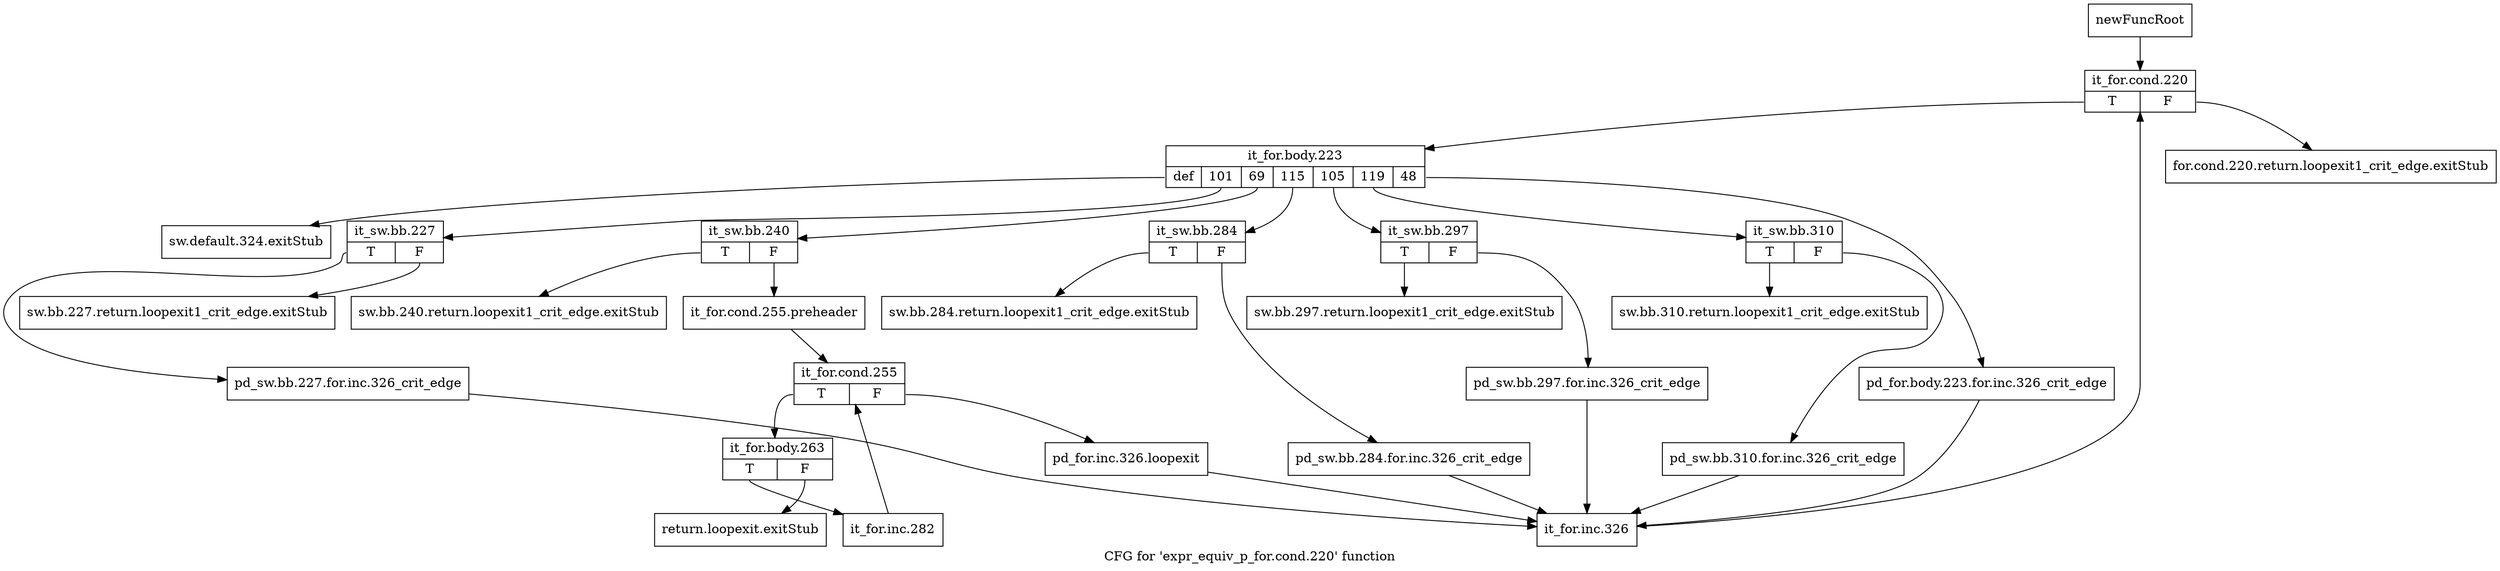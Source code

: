 digraph "CFG for 'expr_equiv_p_for.cond.220' function" {
	label="CFG for 'expr_equiv_p_for.cond.220' function";

	Node0xb162e50 [shape=record,label="{newFuncRoot}"];
	Node0xb162e50 -> Node0xb163120;
	Node0xb162ea0 [shape=record,label="{for.cond.220.return.loopexit1_crit_edge.exitStub}"];
	Node0xb162ef0 [shape=record,label="{sw.default.324.exitStub}"];
	Node0xb162f40 [shape=record,label="{sw.bb.310.return.loopexit1_crit_edge.exitStub}"];
	Node0xb162f90 [shape=record,label="{sw.bb.297.return.loopexit1_crit_edge.exitStub}"];
	Node0xb162fe0 [shape=record,label="{sw.bb.284.return.loopexit1_crit_edge.exitStub}"];
	Node0xb163030 [shape=record,label="{sw.bb.240.return.loopexit1_crit_edge.exitStub}"];
	Node0xb163080 [shape=record,label="{return.loopexit.exitStub}"];
	Node0xb1630d0 [shape=record,label="{sw.bb.227.return.loopexit1_crit_edge.exitStub}"];
	Node0xb163120 [shape=record,label="{it_for.cond.220|{<s0>T|<s1>F}}"];
	Node0xb163120:s0 -> Node0xb163170;
	Node0xb163120:s1 -> Node0xb162ea0;
	Node0xb163170 [shape=record,label="{it_for.body.223|{<s0>def|<s1>101|<s2>69|<s3>115|<s4>105|<s5>119|<s6>48}}"];
	Node0xb163170:s0 -> Node0xb162ef0;
	Node0xb163170:s1 -> Node0xb1635d0;
	Node0xb163170:s2 -> Node0xb1633f0;
	Node0xb163170:s3 -> Node0xb163350;
	Node0xb163170:s4 -> Node0xb1632b0;
	Node0xb163170:s5 -> Node0xb163210;
	Node0xb163170:s6 -> Node0xb1631c0;
	Node0xb1631c0 [shape=record,label="{pd_for.body.223.for.inc.326_crit_edge}"];
	Node0xb1631c0 -> Node0xb163670;
	Node0xb163210 [shape=record,label="{it_sw.bb.310|{<s0>T|<s1>F}}"];
	Node0xb163210:s0 -> Node0xb162f40;
	Node0xb163210:s1 -> Node0xb163260;
	Node0xb163260 [shape=record,label="{pd_sw.bb.310.for.inc.326_crit_edge}"];
	Node0xb163260 -> Node0xb163670;
	Node0xb1632b0 [shape=record,label="{it_sw.bb.297|{<s0>T|<s1>F}}"];
	Node0xb1632b0:s0 -> Node0xb162f90;
	Node0xb1632b0:s1 -> Node0xb163300;
	Node0xb163300 [shape=record,label="{pd_sw.bb.297.for.inc.326_crit_edge}"];
	Node0xb163300 -> Node0xb163670;
	Node0xb163350 [shape=record,label="{it_sw.bb.284|{<s0>T|<s1>F}}"];
	Node0xb163350:s0 -> Node0xb162fe0;
	Node0xb163350:s1 -> Node0xb1633a0;
	Node0xb1633a0 [shape=record,label="{pd_sw.bb.284.for.inc.326_crit_edge}"];
	Node0xb1633a0 -> Node0xb163670;
	Node0xb1633f0 [shape=record,label="{it_sw.bb.240|{<s0>T|<s1>F}}"];
	Node0xb1633f0:s0 -> Node0xb163030;
	Node0xb1633f0:s1 -> Node0xb163440;
	Node0xb163440 [shape=record,label="{it_for.cond.255.preheader}"];
	Node0xb163440 -> Node0xb163490;
	Node0xb163490 [shape=record,label="{it_for.cond.255|{<s0>T|<s1>F}}"];
	Node0xb163490:s0 -> Node0xb163530;
	Node0xb163490:s1 -> Node0xb1634e0;
	Node0xb1634e0 [shape=record,label="{pd_for.inc.326.loopexit}"];
	Node0xb1634e0 -> Node0xb163670;
	Node0xb163530 [shape=record,label="{it_for.body.263|{<s0>T|<s1>F}}"];
	Node0xb163530:s0 -> Node0xb163580;
	Node0xb163530:s1 -> Node0xb163080;
	Node0xb163580 [shape=record,label="{it_for.inc.282}"];
	Node0xb163580 -> Node0xb163490;
	Node0xb1635d0 [shape=record,label="{it_sw.bb.227|{<s0>T|<s1>F}}"];
	Node0xb1635d0:s0 -> Node0xb163620;
	Node0xb1635d0:s1 -> Node0xb1630d0;
	Node0xb163620 [shape=record,label="{pd_sw.bb.227.for.inc.326_crit_edge}"];
	Node0xb163620 -> Node0xb163670;
	Node0xb163670 [shape=record,label="{it_for.inc.326}"];
	Node0xb163670 -> Node0xb163120;
}
